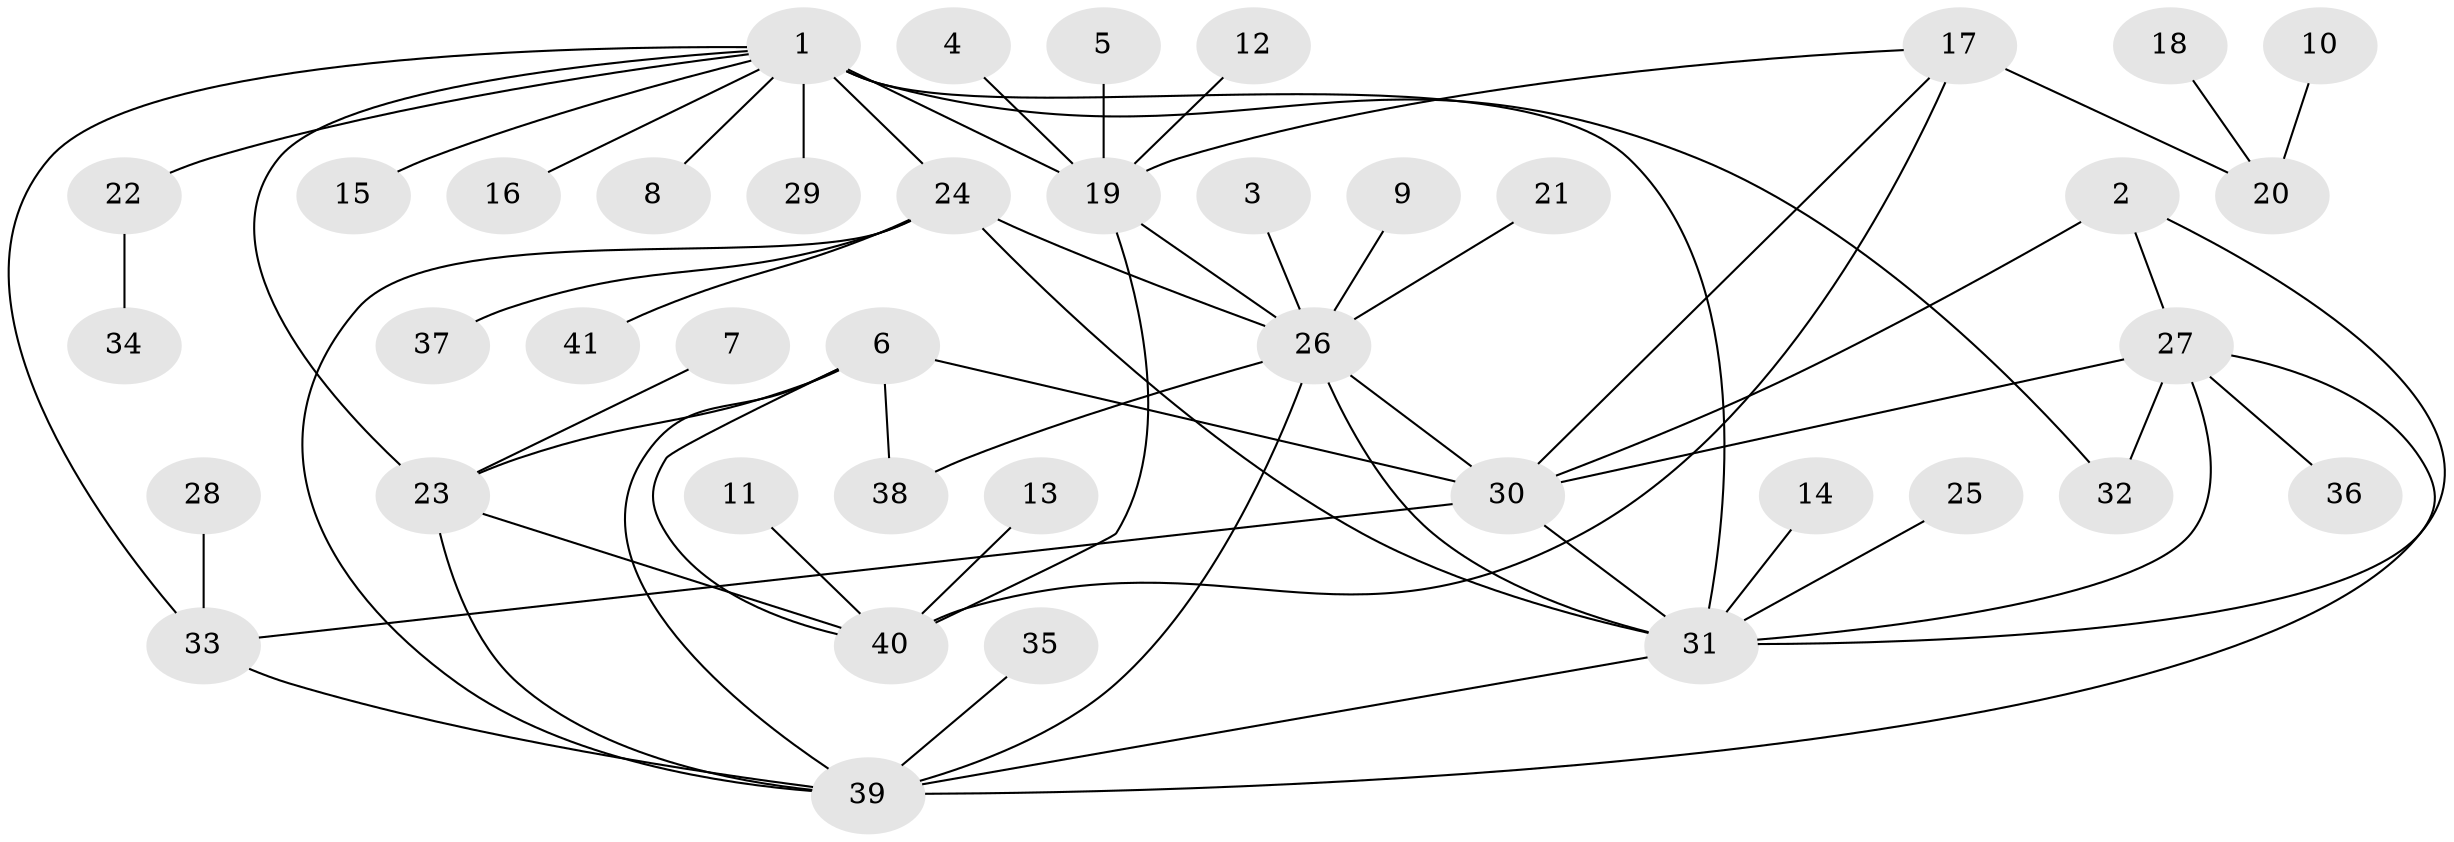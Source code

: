 // original degree distribution, {6: 0.06172839506172839, 8: 0.037037037037037035, 5: 0.07407407407407407, 7: 0.037037037037037035, 4: 0.012345679012345678, 9: 0.024691358024691357, 3: 0.04938271604938271, 10: 0.012345679012345678, 2: 0.18518518518518517, 1: 0.5061728395061729}
// Generated by graph-tools (version 1.1) at 2025/26/03/09/25 03:26:38]
// undirected, 41 vertices, 61 edges
graph export_dot {
graph [start="1"]
  node [color=gray90,style=filled];
  1;
  2;
  3;
  4;
  5;
  6;
  7;
  8;
  9;
  10;
  11;
  12;
  13;
  14;
  15;
  16;
  17;
  18;
  19;
  20;
  21;
  22;
  23;
  24;
  25;
  26;
  27;
  28;
  29;
  30;
  31;
  32;
  33;
  34;
  35;
  36;
  37;
  38;
  39;
  40;
  41;
  1 -- 8 [weight=1.0];
  1 -- 15 [weight=1.0];
  1 -- 16 [weight=1.0];
  1 -- 19 [weight=1.0];
  1 -- 22 [weight=1.0];
  1 -- 23 [weight=1.0];
  1 -- 24 [weight=1.0];
  1 -- 29 [weight=3.0];
  1 -- 31 [weight=2.0];
  1 -- 32 [weight=1.0];
  1 -- 33 [weight=1.0];
  2 -- 27 [weight=1.0];
  2 -- 30 [weight=1.0];
  2 -- 31 [weight=1.0];
  3 -- 26 [weight=1.0];
  4 -- 19 [weight=1.0];
  5 -- 19 [weight=1.0];
  6 -- 23 [weight=2.0];
  6 -- 30 [weight=1.0];
  6 -- 38 [weight=1.0];
  6 -- 39 [weight=1.0];
  6 -- 40 [weight=1.0];
  7 -- 23 [weight=1.0];
  9 -- 26 [weight=1.0];
  10 -- 20 [weight=1.0];
  11 -- 40 [weight=1.0];
  12 -- 19 [weight=1.0];
  13 -- 40 [weight=1.0];
  14 -- 31 [weight=1.0];
  17 -- 19 [weight=2.0];
  17 -- 20 [weight=1.0];
  17 -- 30 [weight=1.0];
  17 -- 40 [weight=2.0];
  18 -- 20 [weight=1.0];
  19 -- 26 [weight=1.0];
  19 -- 40 [weight=1.0];
  21 -- 26 [weight=1.0];
  22 -- 34 [weight=1.0];
  23 -- 39 [weight=2.0];
  23 -- 40 [weight=1.0];
  24 -- 26 [weight=1.0];
  24 -- 31 [weight=1.0];
  24 -- 37 [weight=1.0];
  24 -- 39 [weight=1.0];
  24 -- 41 [weight=1.0];
  25 -- 31 [weight=1.0];
  26 -- 30 [weight=1.0];
  26 -- 31 [weight=1.0];
  26 -- 38 [weight=1.0];
  26 -- 39 [weight=2.0];
  27 -- 30 [weight=1.0];
  27 -- 31 [weight=1.0];
  27 -- 32 [weight=1.0];
  27 -- 36 [weight=1.0];
  27 -- 39 [weight=1.0];
  28 -- 33 [weight=1.0];
  30 -- 31 [weight=1.0];
  30 -- 33 [weight=1.0];
  31 -- 39 [weight=1.0];
  33 -- 39 [weight=1.0];
  35 -- 39 [weight=1.0];
}
